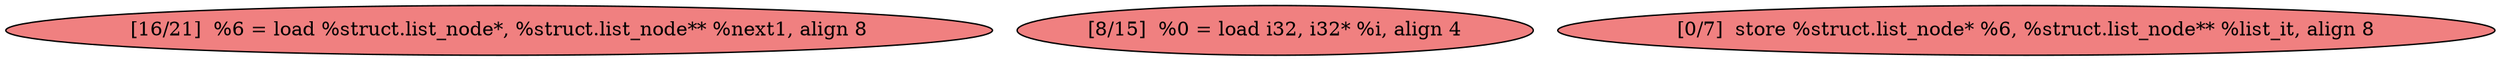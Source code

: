 
digraph G {


node439 [fillcolor=lightcoral,label="[16/21]  %6 = load %struct.list_node*, %struct.list_node** %next1, align 8",shape=ellipse,style=filled ]
node437 [fillcolor=lightcoral,label="[8/15]  %0 = load i32, i32* %i, align 4",shape=ellipse,style=filled ]
node438 [fillcolor=lightcoral,label="[0/7]  store %struct.list_node* %6, %struct.list_node** %list_it, align 8",shape=ellipse,style=filled ]



}
